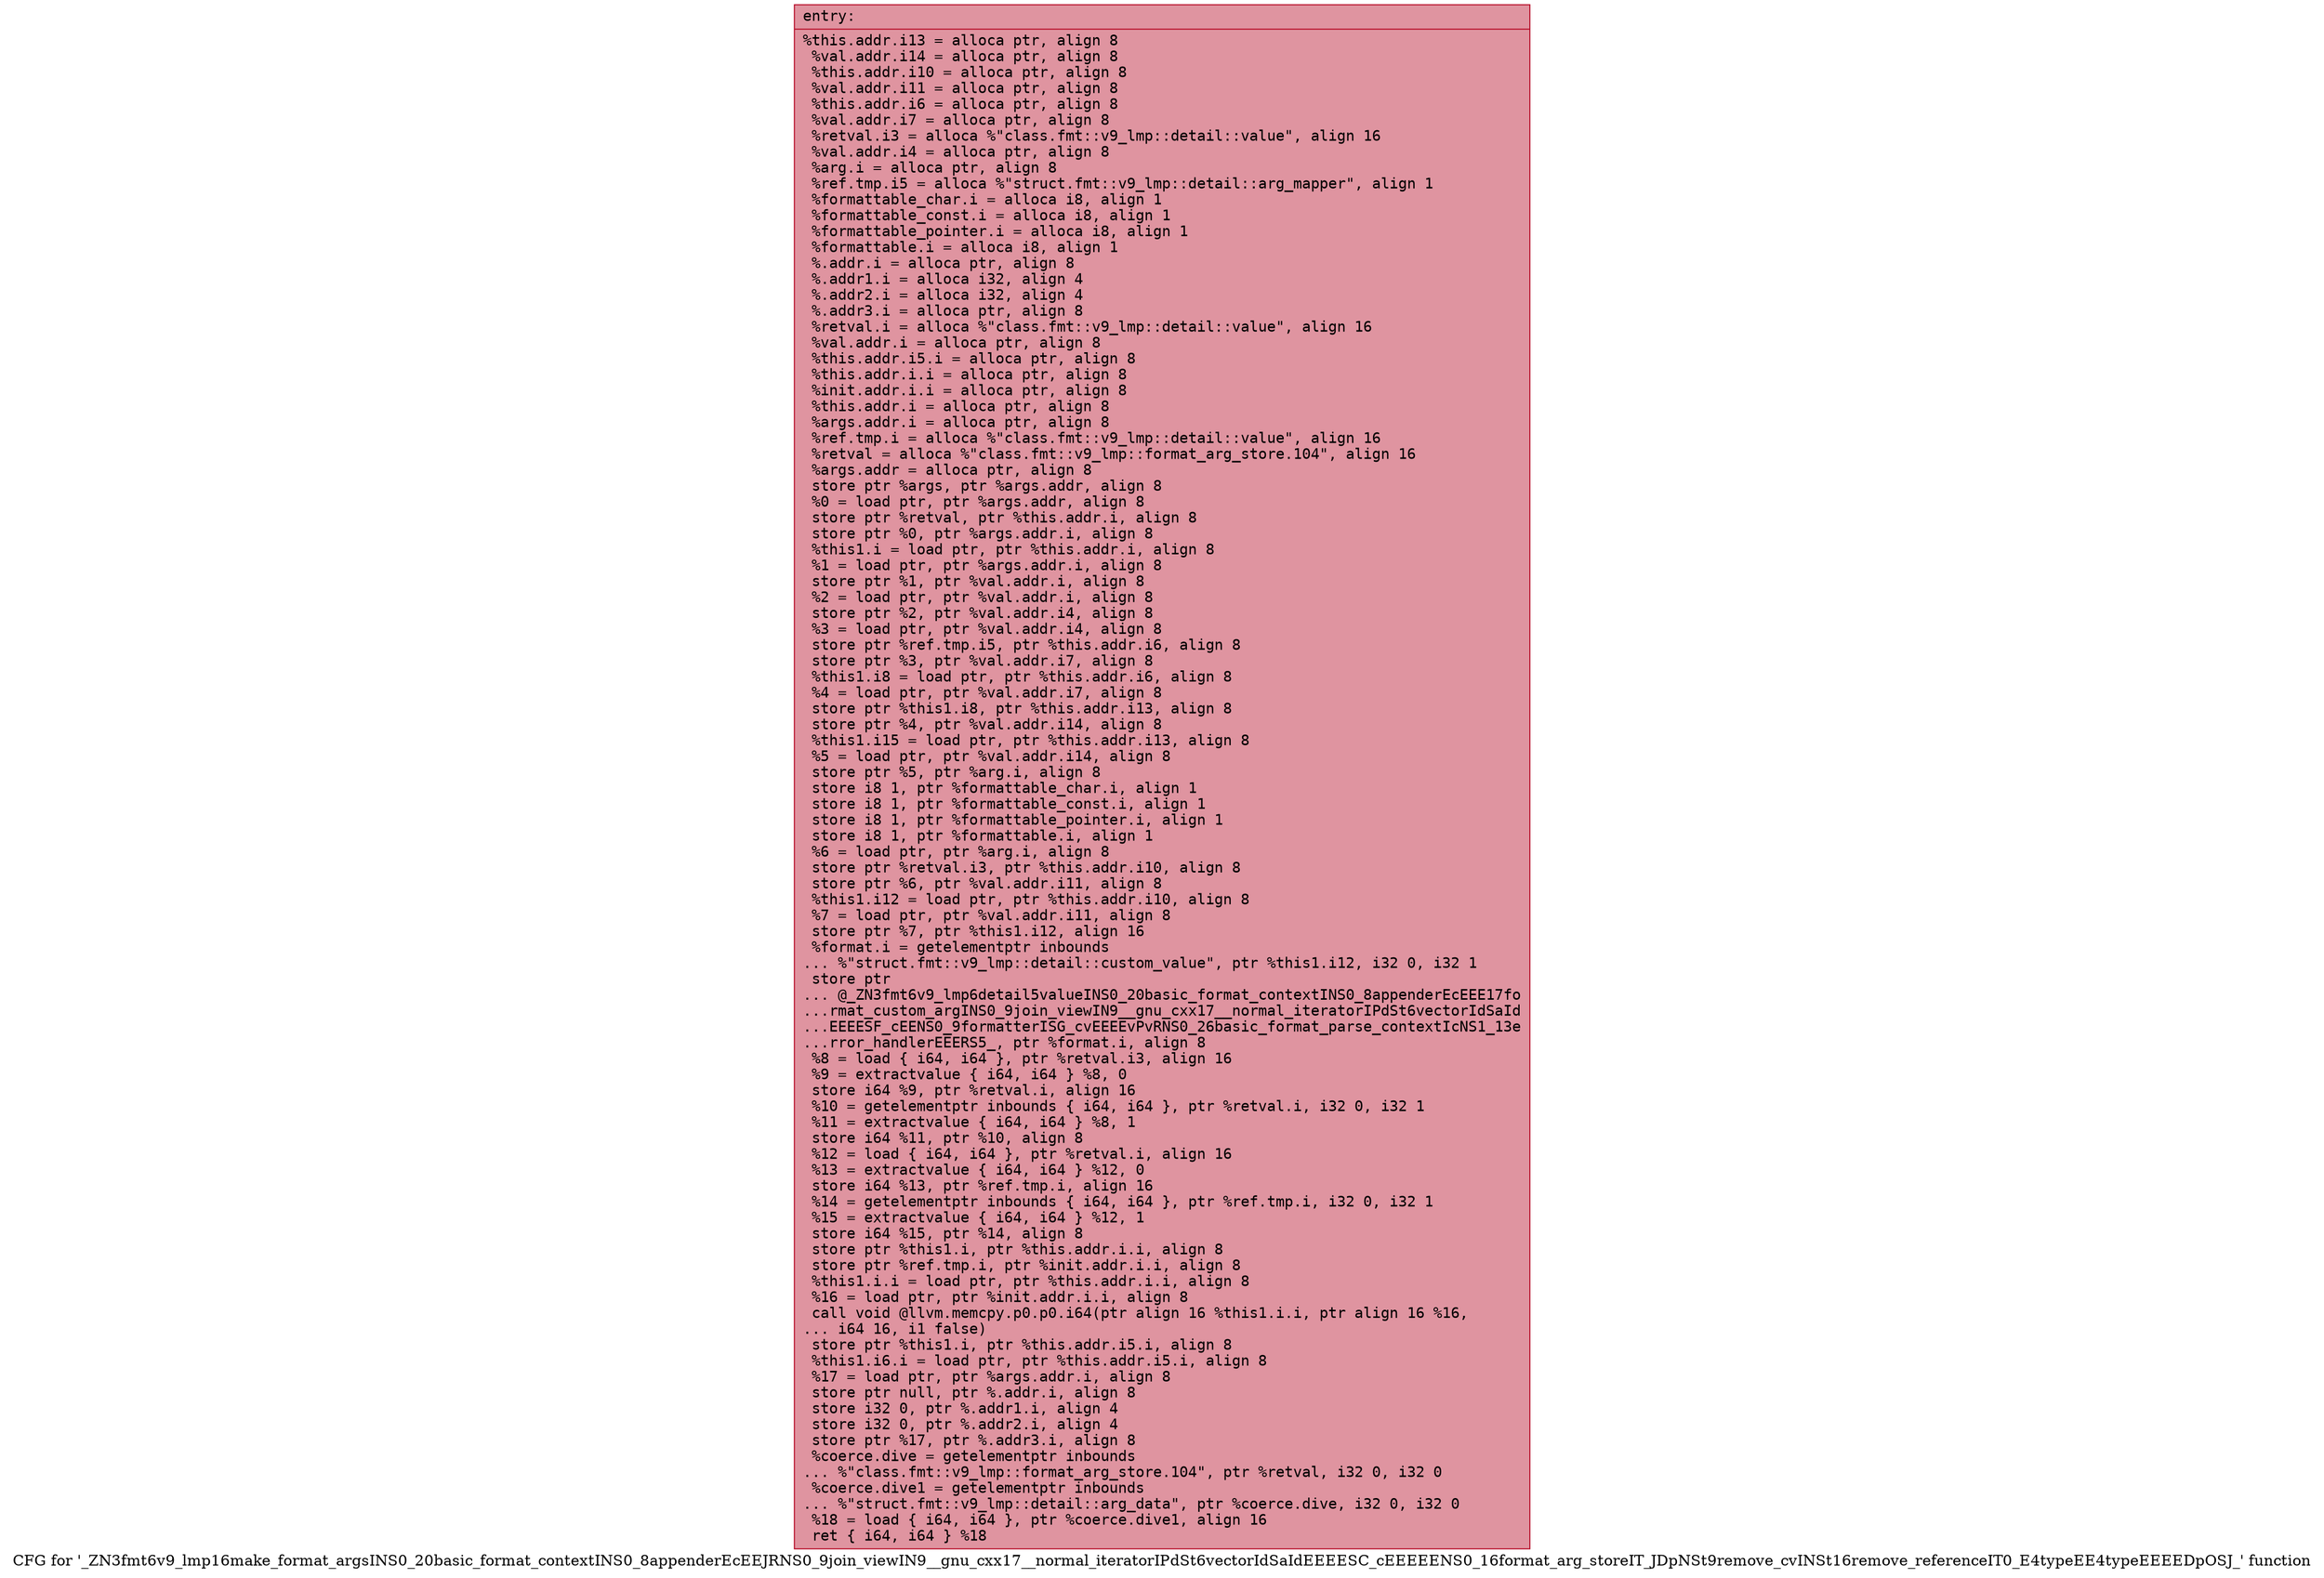 digraph "CFG for '_ZN3fmt6v9_lmp16make_format_argsINS0_20basic_format_contextINS0_8appenderEcEEJRNS0_9join_viewIN9__gnu_cxx17__normal_iteratorIPdSt6vectorIdSaIdEEEESC_cEEEEENS0_16format_arg_storeIT_JDpNSt9remove_cvINSt16remove_referenceIT0_E4typeEE4typeEEEEDpOSJ_' function" {
	label="CFG for '_ZN3fmt6v9_lmp16make_format_argsINS0_20basic_format_contextINS0_8appenderEcEEJRNS0_9join_viewIN9__gnu_cxx17__normal_iteratorIPdSt6vectorIdSaIdEEEESC_cEEEEENS0_16format_arg_storeIT_JDpNSt9remove_cvINSt16remove_referenceIT0_E4typeEE4typeEEEEDpOSJ_' function";

	Node0x556bfea55fa0 [shape=record,color="#b70d28ff", style=filled, fillcolor="#b70d2870" fontname="Courier",label="{entry:\l|  %this.addr.i13 = alloca ptr, align 8\l  %val.addr.i14 = alloca ptr, align 8\l  %this.addr.i10 = alloca ptr, align 8\l  %val.addr.i11 = alloca ptr, align 8\l  %this.addr.i6 = alloca ptr, align 8\l  %val.addr.i7 = alloca ptr, align 8\l  %retval.i3 = alloca %\"class.fmt::v9_lmp::detail::value\", align 16\l  %val.addr.i4 = alloca ptr, align 8\l  %arg.i = alloca ptr, align 8\l  %ref.tmp.i5 = alloca %\"struct.fmt::v9_lmp::detail::arg_mapper\", align 1\l  %formattable_char.i = alloca i8, align 1\l  %formattable_const.i = alloca i8, align 1\l  %formattable_pointer.i = alloca i8, align 1\l  %formattable.i = alloca i8, align 1\l  %.addr.i = alloca ptr, align 8\l  %.addr1.i = alloca i32, align 4\l  %.addr2.i = alloca i32, align 4\l  %.addr3.i = alloca ptr, align 8\l  %retval.i = alloca %\"class.fmt::v9_lmp::detail::value\", align 16\l  %val.addr.i = alloca ptr, align 8\l  %this.addr.i5.i = alloca ptr, align 8\l  %this.addr.i.i = alloca ptr, align 8\l  %init.addr.i.i = alloca ptr, align 8\l  %this.addr.i = alloca ptr, align 8\l  %args.addr.i = alloca ptr, align 8\l  %ref.tmp.i = alloca %\"class.fmt::v9_lmp::detail::value\", align 16\l  %retval = alloca %\"class.fmt::v9_lmp::format_arg_store.104\", align 16\l  %args.addr = alloca ptr, align 8\l  store ptr %args, ptr %args.addr, align 8\l  %0 = load ptr, ptr %args.addr, align 8\l  store ptr %retval, ptr %this.addr.i, align 8\l  store ptr %0, ptr %args.addr.i, align 8\l  %this1.i = load ptr, ptr %this.addr.i, align 8\l  %1 = load ptr, ptr %args.addr.i, align 8\l  store ptr %1, ptr %val.addr.i, align 8\l  %2 = load ptr, ptr %val.addr.i, align 8\l  store ptr %2, ptr %val.addr.i4, align 8\l  %3 = load ptr, ptr %val.addr.i4, align 8\l  store ptr %ref.tmp.i5, ptr %this.addr.i6, align 8\l  store ptr %3, ptr %val.addr.i7, align 8\l  %this1.i8 = load ptr, ptr %this.addr.i6, align 8\l  %4 = load ptr, ptr %val.addr.i7, align 8\l  store ptr %this1.i8, ptr %this.addr.i13, align 8\l  store ptr %4, ptr %val.addr.i14, align 8\l  %this1.i15 = load ptr, ptr %this.addr.i13, align 8\l  %5 = load ptr, ptr %val.addr.i14, align 8\l  store ptr %5, ptr %arg.i, align 8\l  store i8 1, ptr %formattable_char.i, align 1\l  store i8 1, ptr %formattable_const.i, align 1\l  store i8 1, ptr %formattable_pointer.i, align 1\l  store i8 1, ptr %formattable.i, align 1\l  %6 = load ptr, ptr %arg.i, align 8\l  store ptr %retval.i3, ptr %this.addr.i10, align 8\l  store ptr %6, ptr %val.addr.i11, align 8\l  %this1.i12 = load ptr, ptr %this.addr.i10, align 8\l  %7 = load ptr, ptr %val.addr.i11, align 8\l  store ptr %7, ptr %this1.i12, align 16\l  %format.i = getelementptr inbounds\l... %\"struct.fmt::v9_lmp::detail::custom_value\", ptr %this1.i12, i32 0, i32 1\l  store ptr\l... @_ZN3fmt6v9_lmp6detail5valueINS0_20basic_format_contextINS0_8appenderEcEEE17fo\l...rmat_custom_argINS0_9join_viewIN9__gnu_cxx17__normal_iteratorIPdSt6vectorIdSaId\l...EEEESF_cEENS0_9formatterISG_cvEEEEvPvRNS0_26basic_format_parse_contextIcNS1_13e\l...rror_handlerEEERS5_, ptr %format.i, align 8\l  %8 = load \{ i64, i64 \}, ptr %retval.i3, align 16\l  %9 = extractvalue \{ i64, i64 \} %8, 0\l  store i64 %9, ptr %retval.i, align 16\l  %10 = getelementptr inbounds \{ i64, i64 \}, ptr %retval.i, i32 0, i32 1\l  %11 = extractvalue \{ i64, i64 \} %8, 1\l  store i64 %11, ptr %10, align 8\l  %12 = load \{ i64, i64 \}, ptr %retval.i, align 16\l  %13 = extractvalue \{ i64, i64 \} %12, 0\l  store i64 %13, ptr %ref.tmp.i, align 16\l  %14 = getelementptr inbounds \{ i64, i64 \}, ptr %ref.tmp.i, i32 0, i32 1\l  %15 = extractvalue \{ i64, i64 \} %12, 1\l  store i64 %15, ptr %14, align 8\l  store ptr %this1.i, ptr %this.addr.i.i, align 8\l  store ptr %ref.tmp.i, ptr %init.addr.i.i, align 8\l  %this1.i.i = load ptr, ptr %this.addr.i.i, align 8\l  %16 = load ptr, ptr %init.addr.i.i, align 8\l  call void @llvm.memcpy.p0.p0.i64(ptr align 16 %this1.i.i, ptr align 16 %16,\l... i64 16, i1 false)\l  store ptr %this1.i, ptr %this.addr.i5.i, align 8\l  %this1.i6.i = load ptr, ptr %this.addr.i5.i, align 8\l  %17 = load ptr, ptr %args.addr.i, align 8\l  store ptr null, ptr %.addr.i, align 8\l  store i32 0, ptr %.addr1.i, align 4\l  store i32 0, ptr %.addr2.i, align 4\l  store ptr %17, ptr %.addr3.i, align 8\l  %coerce.dive = getelementptr inbounds\l... %\"class.fmt::v9_lmp::format_arg_store.104\", ptr %retval, i32 0, i32 0\l  %coerce.dive1 = getelementptr inbounds\l... %\"struct.fmt::v9_lmp::detail::arg_data\", ptr %coerce.dive, i32 0, i32 0\l  %18 = load \{ i64, i64 \}, ptr %coerce.dive1, align 16\l  ret \{ i64, i64 \} %18\l}"];
}
